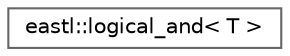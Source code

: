 digraph "类继承关系图"
{
 // LATEX_PDF_SIZE
  bgcolor="transparent";
  edge [fontname=Helvetica,fontsize=10,labelfontname=Helvetica,labelfontsize=10];
  node [fontname=Helvetica,fontsize=10,shape=box,height=0.2,width=0.4];
  rankdir="LR";
  Node0 [id="Node000000",label="eastl::logical_and\< T \>",height=0.2,width=0.4,color="grey40", fillcolor="white", style="filled",URL="$structeastl_1_1logical__and.html",tooltip=" "];
}
